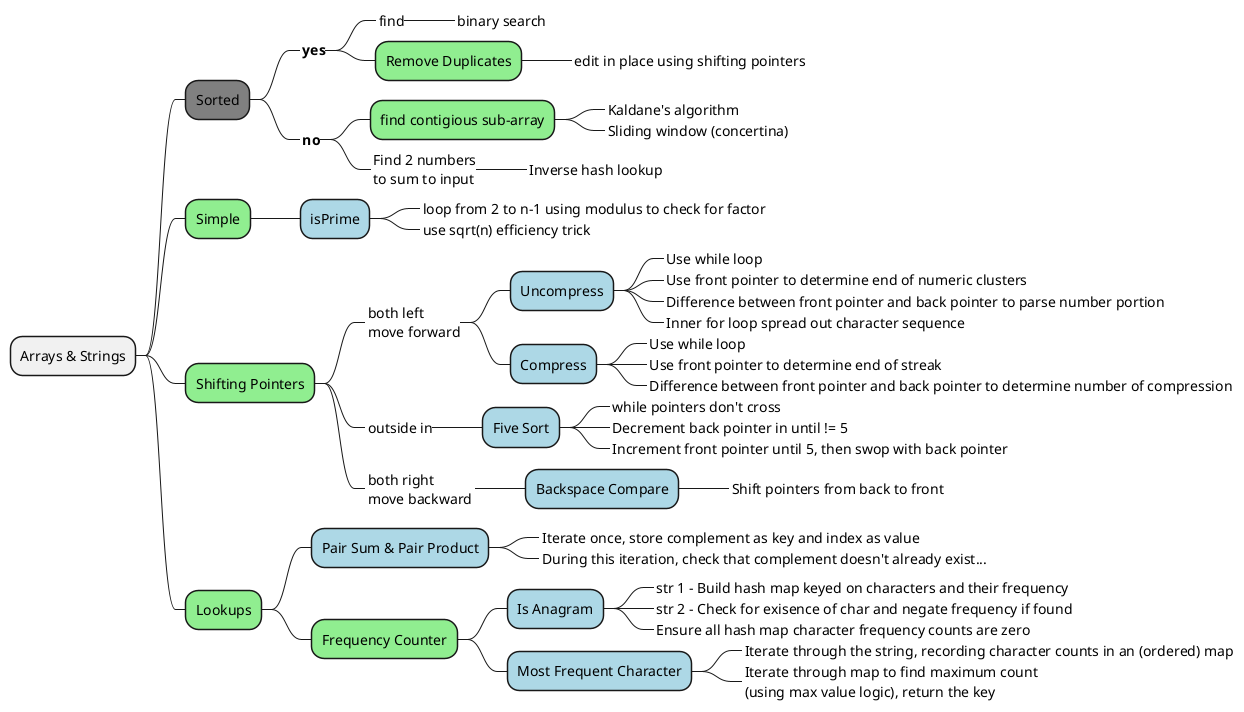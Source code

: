 @startmindmap

+ Arrays & Strings
++[#grey] Sorted
+++_ **yes**
++++_ find
+++++_ binary search
++++[#lightgreen] Remove Duplicates
+++++_ edit in place using shifting pointers
+++_ **no**
++++[#lightgreen] find contigious sub-array
+++++_ Kaldane's algorithm
+++++_ Sliding window (concertina)
++++_ Find 2 numbers\nto sum to input
+++++_ Inverse hash lookup
++[#lightgreen] Simple
+++[#lightblue] isPrime
++++_ loop from 2 to n-1 using modulus to check for factor
++++_ use sqrt(n) efficiency trick

++[#lightgreen] Shifting Pointers
+++_ both left\nmove forward
++++[#lightblue] Uncompress
+++++_ Use while loop
+++++_ Use front pointer to determine end of numeric clusters
+++++_ Difference between front pointer and back pointer to parse number portion
+++++_ Inner for loop spread out character sequence
++++[#lightblue] Compress
+++++_ Use while loop
+++++_ Use front pointer to determine end of streak
+++++_ Difference between front pointer and back pointer to determine number of compression
+++_ outside in
++++[#lightblue] Five Sort
+++++_ while pointers don't cross
+++++_ Decrement back pointer in until != 5
+++++_ Increment front pointer until 5, then swop with back pointer
+++_ both right\nmove backward 
++++[#lightblue] Backspace Compare
+++++_ Shift pointers from back to front

++[#lightgreen] Lookups
+++[#lightblue] Pair Sum & Pair Product
++++_ Iterate once, store complement as key and index as value
++++_ During this iteration, check that complement doesn't already exist...

+++[#lightgreen] Frequency Counter
++++[#lightblue] Is Anagram
+++++_ str 1 - Build hash map keyed on characters and their frequency
+++++_ str 2 - Check for exisence of char and negate frequency if found
+++++_ Ensure all hash map character frequency counts are zero
++++[#lightblue] Most Frequent Character
+++++_ Iterate through the string, recording character counts in an (ordered) map
+++++_ Iterate through map to find maximum count\n(using max value logic), return the key



@endmindmap

